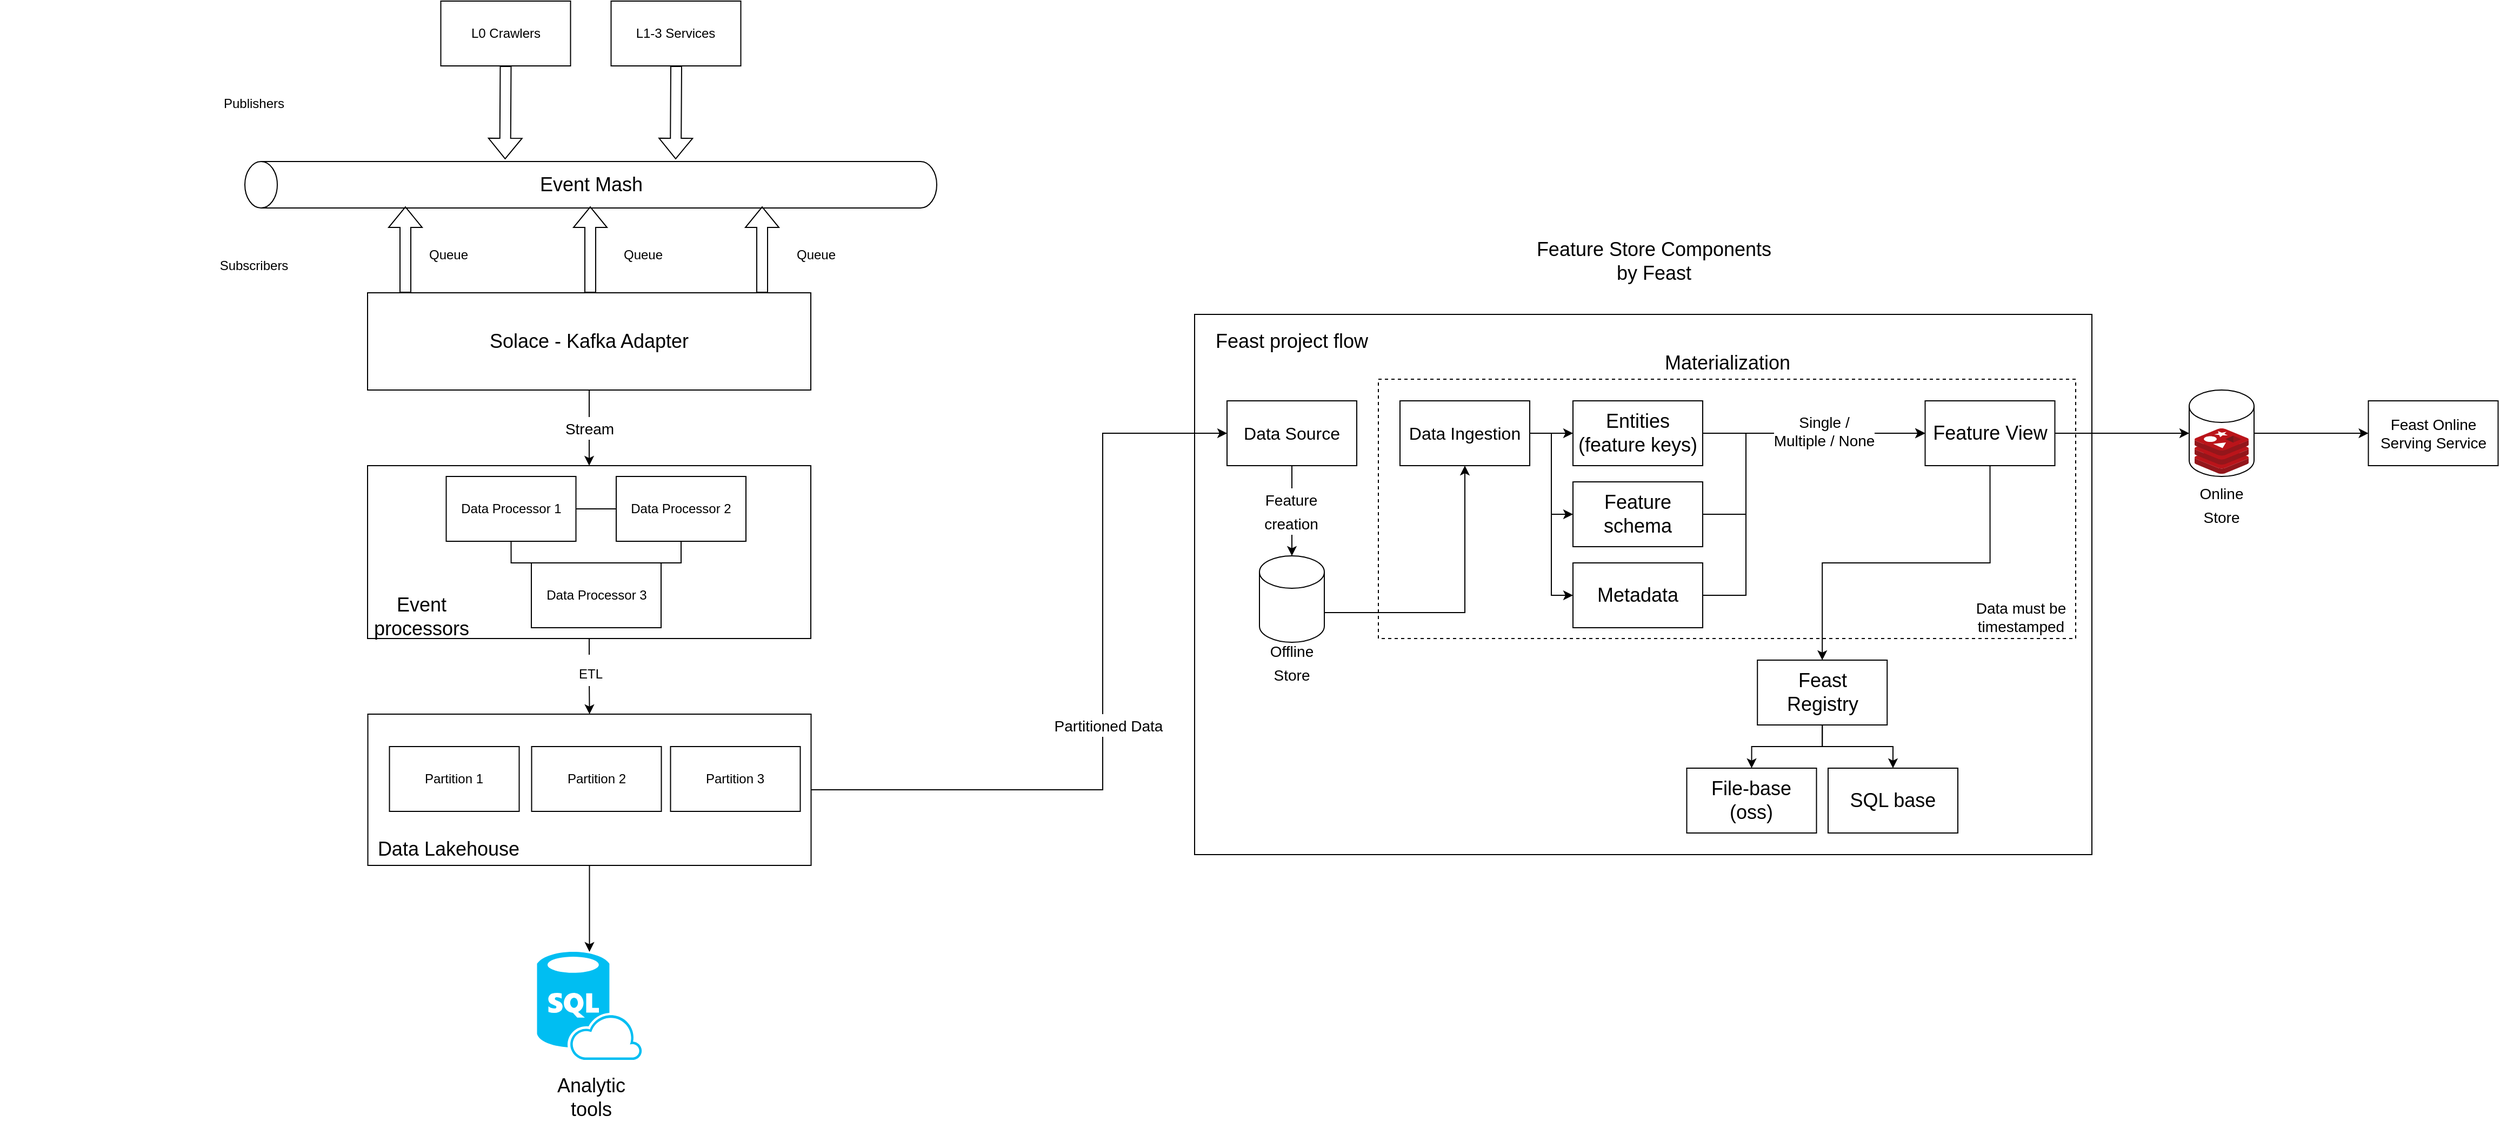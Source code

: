 <mxfile version="20.5.1" type="github">
  <diagram id="a7gbFWGGzf8Zfr4ufiJH" name="Page-1">
    <mxGraphModel dx="1501" dy="1389" grid="1" gridSize="10" guides="1" tooltips="1" connect="1" arrows="1" fold="1" page="1" pageScale="1" pageWidth="1654" pageHeight="1169" math="0" shadow="0">
      <root>
        <mxCell id="0" />
        <mxCell id="1" parent="0" />
        <mxCell id="3eLNF5xgnCl6N7QSNLwA-101" value="" style="rounded=0;whiteSpace=wrap;html=1;fontSize=18;" vertex="1" parent="1">
          <mxGeometry x="1275" y="320" width="830" height="500" as="geometry" />
        </mxCell>
        <mxCell id="3eLNF5xgnCl6N7QSNLwA-135" value="" style="rounded=0;whiteSpace=wrap;html=1;fontSize=14;dashed=1;" vertex="1" parent="1">
          <mxGeometry x="1445" y="380" width="645" height="240" as="geometry" />
        </mxCell>
        <mxCell id="3eLNF5xgnCl6N7QSNLwA-1" value="" style="shape=cylinder3;whiteSpace=wrap;html=1;boundedLbl=1;backgroundOutline=1;size=15;rotation=-90;" vertex="1" parent="1">
          <mxGeometry x="695" y="-120" width="43" height="640" as="geometry" />
        </mxCell>
        <mxCell id="3eLNF5xgnCl6N7QSNLwA-2" value="&lt;font style=&quot;font-size: 18px;&quot;&gt;Event Mash&lt;/font&gt;" style="text;html=1;strokeColor=none;fillColor=none;align=center;verticalAlign=middle;whiteSpace=wrap;rounded=0;" vertex="1" parent="1">
          <mxGeometry x="647.25" y="187.5" width="139.5" height="25" as="geometry" />
        </mxCell>
        <mxCell id="3eLNF5xgnCl6N7QSNLwA-3" value="" style="shape=flexArrow;endArrow=classic;html=1;rounded=0;" edge="1" parent="1">
          <mxGeometry width="50" height="50" relative="1" as="geometry">
            <mxPoint x="545" y="300" as="sourcePoint" />
            <mxPoint x="545" y="220" as="targetPoint" />
          </mxGeometry>
        </mxCell>
        <mxCell id="3eLNF5xgnCl6N7QSNLwA-4" value="Queue" style="text;html=1;strokeColor=none;fillColor=none;align=center;verticalAlign=middle;whiteSpace=wrap;rounded=0;" vertex="1" parent="1">
          <mxGeometry x="555" y="250" width="60" height="30" as="geometry" />
        </mxCell>
        <mxCell id="3eLNF5xgnCl6N7QSNLwA-5" value="" style="shape=flexArrow;endArrow=classic;html=1;rounded=0;" edge="1" parent="1">
          <mxGeometry width="50" height="50" relative="1" as="geometry">
            <mxPoint x="716" y="300" as="sourcePoint" />
            <mxPoint x="716" y="220" as="targetPoint" />
          </mxGeometry>
        </mxCell>
        <mxCell id="3eLNF5xgnCl6N7QSNLwA-6" value="Queue" style="text;html=1;strokeColor=none;fillColor=none;align=center;verticalAlign=middle;whiteSpace=wrap;rounded=0;" vertex="1" parent="1">
          <mxGeometry x="895" y="250" width="60" height="30" as="geometry" />
        </mxCell>
        <mxCell id="3eLNF5xgnCl6N7QSNLwA-7" value="" style="shape=flexArrow;endArrow=classic;html=1;rounded=0;" edge="1" parent="1">
          <mxGeometry width="50" height="50" relative="1" as="geometry">
            <mxPoint x="875" y="300" as="sourcePoint" />
            <mxPoint x="875" y="220" as="targetPoint" />
          </mxGeometry>
        </mxCell>
        <mxCell id="3eLNF5xgnCl6N7QSNLwA-8" value="Queue" style="text;html=1;strokeColor=none;fillColor=none;align=center;verticalAlign=middle;whiteSpace=wrap;rounded=0;" vertex="1" parent="1">
          <mxGeometry x="735" y="250" width="60" height="30" as="geometry" />
        </mxCell>
        <mxCell id="3eLNF5xgnCl6N7QSNLwA-9" value="" style="shape=image;verticalLabelPosition=bottom;labelBackgroundColor=default;verticalAlign=top;aspect=fixed;imageAspect=0;image=https://solace.com/wp-content/uploads/2019/01/Solace-logo-green.png;" vertex="1" parent="1">
          <mxGeometry x="1055" y="176.47" width="170" height="47.07" as="geometry" />
        </mxCell>
        <mxCell id="3eLNF5xgnCl6N7QSNLwA-10" value="L0 Crawlers" style="rounded=0;whiteSpace=wrap;html=1;" vertex="1" parent="1">
          <mxGeometry x="577.75" y="30" width="120" height="60" as="geometry" />
        </mxCell>
        <mxCell id="3eLNF5xgnCl6N7QSNLwA-11" value="L1-3 Services" style="rounded=0;whiteSpace=wrap;html=1;" vertex="1" parent="1">
          <mxGeometry x="735.25" y="30" width="120" height="60" as="geometry" />
        </mxCell>
        <mxCell id="3eLNF5xgnCl6N7QSNLwA-12" value="" style="shape=flexArrow;endArrow=classic;html=1;rounded=0;exitX=0.5;exitY=1;exitDx=0;exitDy=0;" edge="1" parent="1" source="3eLNF5xgnCl6N7QSNLwA-10">
          <mxGeometry width="50" height="50" relative="1" as="geometry">
            <mxPoint x="637.25" y="76.47" as="sourcePoint" />
            <mxPoint x="637.25" y="176.47" as="targetPoint" />
          </mxGeometry>
        </mxCell>
        <mxCell id="3eLNF5xgnCl6N7QSNLwA-13" value="" style="shape=flexArrow;endArrow=classic;html=1;rounded=0;exitX=0.5;exitY=1;exitDx=0;exitDy=0;" edge="1" parent="1">
          <mxGeometry width="50" height="50" relative="1" as="geometry">
            <mxPoint x="795.5" y="90" as="sourcePoint" />
            <mxPoint x="795" y="176.47" as="targetPoint" />
          </mxGeometry>
        </mxCell>
        <mxCell id="3eLNF5xgnCl6N7QSNLwA-46" style="edgeStyle=orthogonalEdgeStyle;rounded=0;orthogonalLoop=1;jettySize=auto;html=1;exitX=0.5;exitY=1;exitDx=0;exitDy=0;endArrow=classic;endFill=1;" edge="1" parent="1" source="3eLNF5xgnCl6N7QSNLwA-14" target="3eLNF5xgnCl6N7QSNLwA-45">
          <mxGeometry relative="1" as="geometry" />
        </mxCell>
        <mxCell id="3eLNF5xgnCl6N7QSNLwA-58" value="&lt;font style=&quot;font-size: 12px;&quot;&gt;ETL&lt;/font&gt;" style="edgeLabel;html=1;align=center;verticalAlign=middle;resizable=0;points=[];fontSize=24;" vertex="1" connectable="0" parent="3eLNF5xgnCl6N7QSNLwA-46">
          <mxGeometry x="-0.182" y="1" relative="1" as="geometry">
            <mxPoint as="offset" />
          </mxGeometry>
        </mxCell>
        <mxCell id="3eLNF5xgnCl6N7QSNLwA-14" value="" style="rounded=0;whiteSpace=wrap;html=1;" vertex="1" parent="1">
          <mxGeometry x="510" y="460" width="410" height="160" as="geometry" />
        </mxCell>
        <mxCell id="3eLNF5xgnCl6N7QSNLwA-23" style="edgeStyle=orthogonalEdgeStyle;rounded=0;orthogonalLoop=1;jettySize=auto;html=1;exitX=1;exitY=0.5;exitDx=0;exitDy=0;endArrow=none;endFill=0;" edge="1" parent="1" source="3eLNF5xgnCl6N7QSNLwA-15" target="3eLNF5xgnCl6N7QSNLwA-16">
          <mxGeometry relative="1" as="geometry" />
        </mxCell>
        <mxCell id="3eLNF5xgnCl6N7QSNLwA-24" style="edgeStyle=orthogonalEdgeStyle;rounded=0;orthogonalLoop=1;jettySize=auto;html=1;exitX=0.5;exitY=1;exitDx=0;exitDy=0;entryX=0.5;entryY=0;entryDx=0;entryDy=0;endArrow=none;endFill=0;" edge="1" parent="1" source="3eLNF5xgnCl6N7QSNLwA-15" target="3eLNF5xgnCl6N7QSNLwA-17">
          <mxGeometry relative="1" as="geometry" />
        </mxCell>
        <mxCell id="3eLNF5xgnCl6N7QSNLwA-15" value="Data Processor 1" style="rounded=0;whiteSpace=wrap;html=1;" vertex="1" parent="1">
          <mxGeometry x="582.75" y="470" width="120" height="60" as="geometry" />
        </mxCell>
        <mxCell id="3eLNF5xgnCl6N7QSNLwA-25" style="edgeStyle=orthogonalEdgeStyle;rounded=0;orthogonalLoop=1;jettySize=auto;html=1;exitX=0.5;exitY=1;exitDx=0;exitDy=0;entryX=0.821;entryY=0;entryDx=0;entryDy=0;entryPerimeter=0;endArrow=none;endFill=0;" edge="1" parent="1" source="3eLNF5xgnCl6N7QSNLwA-16" target="3eLNF5xgnCl6N7QSNLwA-17">
          <mxGeometry relative="1" as="geometry" />
        </mxCell>
        <mxCell id="3eLNF5xgnCl6N7QSNLwA-16" value="Data Processor 2" style="rounded=0;whiteSpace=wrap;html=1;" vertex="1" parent="1">
          <mxGeometry x="740" y="470" width="120" height="60" as="geometry" />
        </mxCell>
        <mxCell id="3eLNF5xgnCl6N7QSNLwA-17" value="Data Processor 3" style="rounded=0;whiteSpace=wrap;html=1;" vertex="1" parent="1">
          <mxGeometry x="661.5" y="550" width="120" height="60" as="geometry" />
        </mxCell>
        <mxCell id="3eLNF5xgnCl6N7QSNLwA-19" value="Publishers" style="text;html=1;strokeColor=none;fillColor=none;align=center;verticalAlign=middle;whiteSpace=wrap;rounded=0;" vertex="1" parent="1">
          <mxGeometry x="375" y="110" width="60" height="30" as="geometry" />
        </mxCell>
        <mxCell id="3eLNF5xgnCl6N7QSNLwA-20" value="Subscribers" style="text;html=1;strokeColor=none;fillColor=none;align=center;verticalAlign=middle;whiteSpace=wrap;rounded=0;" vertex="1" parent="1">
          <mxGeometry x="375" y="260" width="60" height="30" as="geometry" />
        </mxCell>
        <mxCell id="3eLNF5xgnCl6N7QSNLwA-28" value="&lt;font style=&quot;font-size: 18px;&quot;&gt;Event&lt;br&gt;processors&lt;/font&gt;" style="text;html=1;strokeColor=none;fillColor=none;align=center;verticalAlign=middle;whiteSpace=wrap;rounded=0;" vertex="1" parent="1">
          <mxGeometry x="485.25" y="585" width="150" height="30" as="geometry" />
        </mxCell>
        <mxCell id="3eLNF5xgnCl6N7QSNLwA-33" value="" style="shape=image;verticalLabelPosition=bottom;labelBackgroundColor=default;verticalAlign=top;aspect=fixed;imageAspect=0;image=https://avatars.githubusercontent.com/u/57027613?s=280&amp;v=4;" vertex="1" parent="1">
          <mxGeometry x="2000" y="176.47" width="110" height="110" as="geometry" />
        </mxCell>
        <mxCell id="3eLNF5xgnCl6N7QSNLwA-84" style="edgeStyle=orthogonalEdgeStyle;rounded=0;orthogonalLoop=1;jettySize=auto;html=1;exitX=1;exitY=0.5;exitDx=0;exitDy=0;entryX=0;entryY=0.5;entryDx=0;entryDy=0;fontSize=18;startArrow=none;startFill=0;endArrow=classic;endFill=1;" edge="1" parent="1" source="3eLNF5xgnCl6N7QSNLwA-45" target="3eLNF5xgnCl6N7QSNLwA-97">
          <mxGeometry relative="1" as="geometry">
            <mxPoint x="1275.8" y="546.7" as="targetPoint" />
            <Array as="points">
              <mxPoint x="1190" y="760" />
              <mxPoint x="1190" y="430" />
            </Array>
          </mxGeometry>
        </mxCell>
        <mxCell id="3eLNF5xgnCl6N7QSNLwA-85" value="&lt;font style=&quot;font-size: 14px;&quot;&gt;Partitioned Data&lt;/font&gt;" style="edgeLabel;html=1;align=center;verticalAlign=middle;resizable=0;points=[];fontSize=18;" vertex="1" connectable="0" parent="3eLNF5xgnCl6N7QSNLwA-84">
          <mxGeometry x="-0.076" y="-3" relative="1" as="geometry">
            <mxPoint x="2" as="offset" />
          </mxGeometry>
        </mxCell>
        <mxCell id="3eLNF5xgnCl6N7QSNLwA-89" style="edgeStyle=orthogonalEdgeStyle;rounded=0;orthogonalLoop=1;jettySize=auto;html=1;fontSize=18;startArrow=none;startFill=0;endArrow=classic;endFill=1;" edge="1" parent="1" source="3eLNF5xgnCl6N7QSNLwA-45" target="3eLNF5xgnCl6N7QSNLwA-88">
          <mxGeometry relative="1" as="geometry" />
        </mxCell>
        <mxCell id="3eLNF5xgnCl6N7QSNLwA-45" value="" style="rounded=0;whiteSpace=wrap;html=1;" vertex="1" parent="1">
          <mxGeometry x="510.25" y="690" width="410" height="140" as="geometry" />
        </mxCell>
        <mxCell id="3eLNF5xgnCl6N7QSNLwA-47" value="Partition 1" style="rounded=0;whiteSpace=wrap;html=1;" vertex="1" parent="1">
          <mxGeometry x="530.25" y="720" width="120" height="60" as="geometry" />
        </mxCell>
        <mxCell id="3eLNF5xgnCl6N7QSNLwA-48" value="Partition 2" style="rounded=0;whiteSpace=wrap;html=1;" vertex="1" parent="1">
          <mxGeometry x="661.75" y="720" width="120" height="60" as="geometry" />
        </mxCell>
        <mxCell id="3eLNF5xgnCl6N7QSNLwA-49" value="Partition 3" style="rounded=0;whiteSpace=wrap;html=1;" vertex="1" parent="1">
          <mxGeometry x="790.25" y="720" width="120" height="60" as="geometry" />
        </mxCell>
        <mxCell id="3eLNF5xgnCl6N7QSNLwA-50" value="&lt;font style=&quot;font-size: 18px;&quot;&gt;Data Lakehouse&lt;/font&gt;" style="text;html=1;strokeColor=none;fillColor=none;align=center;verticalAlign=middle;whiteSpace=wrap;rounded=0;" vertex="1" parent="1">
          <mxGeometry x="510.25" y="800" width="149.75" height="30" as="geometry" />
        </mxCell>
        <mxCell id="3eLNF5xgnCl6N7QSNLwA-53" value="" style="shape=image;verticalLabelPosition=bottom;labelBackgroundColor=default;verticalAlign=top;aspect=fixed;imageAspect=0;image=https://upload.wikimedia.org/wikipedia/commons/thumb/4/47/Apache_Parquet_logo.svg/2560px-Apache_Parquet_logo.svg.png;" vertex="1" parent="1">
          <mxGeometry x="790.25" y="800" width="120" height="24.46" as="geometry" />
        </mxCell>
        <mxCell id="3eLNF5xgnCl6N7QSNLwA-54" value="" style="shape=image;verticalLabelPosition=bottom;labelBackgroundColor=default;verticalAlign=top;aspect=fixed;imageAspect=0;image=https://blog.knoldus.com/wp-content/uploads/2022/03/spark_streaming_logo.png;" vertex="1" parent="1">
          <mxGeometry x="940" y="476.92" width="200" height="126.15" as="geometry" />
        </mxCell>
        <mxCell id="3eLNF5xgnCl6N7QSNLwA-65" value="&lt;font style=&quot;font-size: 14px;&quot;&gt;Stream&lt;/font&gt;" style="edgeStyle=orthogonalEdgeStyle;rounded=0;orthogonalLoop=1;jettySize=auto;html=1;exitX=0.5;exitY=1;exitDx=0;exitDy=0;fontSize=18;endArrow=classic;endFill=1;" edge="1" parent="1" source="3eLNF5xgnCl6N7QSNLwA-63" target="3eLNF5xgnCl6N7QSNLwA-14">
          <mxGeometry relative="1" as="geometry" />
        </mxCell>
        <mxCell id="3eLNF5xgnCl6N7QSNLwA-63" value="&lt;font style=&quot;font-size: 18px;&quot;&gt;Solace - Kafka Adapter&lt;/font&gt;" style="rounded=0;whiteSpace=wrap;html=1;fontSize=12;align=center;" vertex="1" parent="1">
          <mxGeometry x="510" y="300" width="410" height="90" as="geometry" />
        </mxCell>
        <mxCell id="3eLNF5xgnCl6N7QSNLwA-64" value="" style="shape=image;verticalLabelPosition=bottom;labelBackgroundColor=default;verticalAlign=top;aspect=fixed;imageAspect=0;image=https://upload.wikimedia.org/wikipedia/commons/thumb/5/53/Apache_kafka_wordtype.svg/2560px-Apache_kafka_wordtype.svg.png;" vertex="1" parent="1">
          <mxGeometry x="940" y="300" width="190" height="95" as="geometry" />
        </mxCell>
        <mxCell id="3eLNF5xgnCl6N7QSNLwA-67" value="" style="shape=image;verticalLabelPosition=bottom;labelBackgroundColor=default;verticalAlign=top;aspect=fixed;imageAspect=0;image=https://www.katacoda.com/kubeflow/avatar;" vertex="1" parent="1">
          <mxGeometry x="170" y="650" width="140" height="140" as="geometry" />
        </mxCell>
        <mxCell id="3eLNF5xgnCl6N7QSNLwA-130" style="edgeStyle=orthogonalEdgeStyle;rounded=0;orthogonalLoop=1;jettySize=auto;html=1;exitX=1;exitY=0.5;exitDx=0;exitDy=0;exitPerimeter=0;fontSize=14;startArrow=none;startFill=0;endArrow=classic;endFill=1;" edge="1" parent="1" source="3eLNF5xgnCl6N7QSNLwA-71" target="3eLNF5xgnCl6N7QSNLwA-129">
          <mxGeometry relative="1" as="geometry" />
        </mxCell>
        <mxCell id="3eLNF5xgnCl6N7QSNLwA-71" value="" style="shape=cylinder3;whiteSpace=wrap;html=1;boundedLbl=1;backgroundOutline=1;size=15;fontSize=18;" vertex="1" parent="1">
          <mxGeometry x="2195" y="390" width="60" height="80" as="geometry" />
        </mxCell>
        <mxCell id="3eLNF5xgnCl6N7QSNLwA-72" value="&lt;font style=&quot;font-size: 14px;&quot;&gt;Online Store&lt;/font&gt;" style="text;html=1;strokeColor=none;fillColor=none;align=center;verticalAlign=middle;whiteSpace=wrap;rounded=0;fontSize=18;" vertex="1" parent="1">
          <mxGeometry x="2195" y="481" width="60" height="30" as="geometry" />
        </mxCell>
        <mxCell id="3eLNF5xgnCl6N7QSNLwA-73" value="" style="sketch=0;aspect=fixed;html=1;points=[];align=center;image;fontSize=12;image=img/lib/mscae/Cache_Redis_Product.svg;" vertex="1" parent="1">
          <mxGeometry x="2200" y="425.5" width="50" height="42" as="geometry" />
        </mxCell>
        <mxCell id="3eLNF5xgnCl6N7QSNLwA-78" value="Feature Store Components by Feast" style="text;html=1;strokeColor=none;fillColor=none;align=center;verticalAlign=middle;whiteSpace=wrap;rounded=0;fontSize=18;" vertex="1" parent="1">
          <mxGeometry x="1585" y="256.47" width="230" height="30" as="geometry" />
        </mxCell>
        <mxCell id="3eLNF5xgnCl6N7QSNLwA-106" style="edgeStyle=orthogonalEdgeStyle;rounded=0;orthogonalLoop=1;jettySize=auto;html=1;exitX=0.5;exitY=1;exitDx=0;exitDy=0;entryX=0.5;entryY=0;entryDx=0;entryDy=0;fontSize=18;startArrow=none;startFill=0;endArrow=classic;endFill=1;" edge="1" parent="1" source="3eLNF5xgnCl6N7QSNLwA-86" target="3eLNF5xgnCl6N7QSNLwA-104">
          <mxGeometry relative="1" as="geometry" />
        </mxCell>
        <mxCell id="3eLNF5xgnCl6N7QSNLwA-107" style="edgeStyle=orthogonalEdgeStyle;rounded=0;orthogonalLoop=1;jettySize=auto;html=1;exitX=0.5;exitY=1;exitDx=0;exitDy=0;entryX=0.5;entryY=0;entryDx=0;entryDy=0;fontSize=18;startArrow=none;startFill=0;endArrow=classic;endFill=1;" edge="1" parent="1" source="3eLNF5xgnCl6N7QSNLwA-86" target="3eLNF5xgnCl6N7QSNLwA-105">
          <mxGeometry relative="1" as="geometry" />
        </mxCell>
        <mxCell id="3eLNF5xgnCl6N7QSNLwA-86" value="Feast&lt;br&gt;Registry" style="rounded=0;whiteSpace=wrap;html=1;fontSize=18;" vertex="1" parent="1">
          <mxGeometry x="1795.62" y="640" width="120" height="60" as="geometry" />
        </mxCell>
        <mxCell id="3eLNF5xgnCl6N7QSNLwA-88" value="" style="verticalLabelPosition=bottom;html=1;verticalAlign=top;align=center;strokeColor=none;fillColor=#00BEF2;shape=mxgraph.azure.sql_database_sql_azure;fontSize=18;" vertex="1" parent="1">
          <mxGeometry x="666.75" y="910" width="97" height="100" as="geometry" />
        </mxCell>
        <mxCell id="3eLNF5xgnCl6N7QSNLwA-90" value="Analytic tools" style="text;html=1;strokeColor=none;fillColor=none;align=center;verticalAlign=middle;whiteSpace=wrap;rounded=0;fontSize=18;" vertex="1" parent="1">
          <mxGeometry x="687" y="1030" width="60" height="30" as="geometry" />
        </mxCell>
        <mxCell id="3eLNF5xgnCl6N7QSNLwA-99" style="edgeStyle=orthogonalEdgeStyle;rounded=0;orthogonalLoop=1;jettySize=auto;html=1;exitX=1;exitY=0.5;exitDx=0;exitDy=0;entryX=0;entryY=0.5;entryDx=0;entryDy=0;fontSize=18;startArrow=none;startFill=0;endArrow=classic;endFill=1;" edge="1" parent="1" source="3eLNF5xgnCl6N7QSNLwA-92" target="3eLNF5xgnCl6N7QSNLwA-96">
          <mxGeometry relative="1" as="geometry" />
        </mxCell>
        <mxCell id="3eLNF5xgnCl6N7QSNLwA-109" style="edgeStyle=orthogonalEdgeStyle;rounded=0;orthogonalLoop=1;jettySize=auto;html=1;exitX=1;exitY=0.5;exitDx=0;exitDy=0;entryX=0;entryY=0.5;entryDx=0;entryDy=0;fontSize=18;startArrow=none;startFill=0;endArrow=classic;endFill=1;" edge="1" parent="1" source="3eLNF5xgnCl6N7QSNLwA-92" target="3eLNF5xgnCl6N7QSNLwA-108">
          <mxGeometry relative="1" as="geometry" />
        </mxCell>
        <mxCell id="3eLNF5xgnCl6N7QSNLwA-111" style="edgeStyle=orthogonalEdgeStyle;rounded=0;orthogonalLoop=1;jettySize=auto;html=1;exitX=1;exitY=0.5;exitDx=0;exitDy=0;entryX=0;entryY=0.5;entryDx=0;entryDy=0;fontSize=18;startArrow=none;startFill=0;endArrow=classic;endFill=1;" edge="1" parent="1" source="3eLNF5xgnCl6N7QSNLwA-92" target="3eLNF5xgnCl6N7QSNLwA-110">
          <mxGeometry relative="1" as="geometry" />
        </mxCell>
        <mxCell id="3eLNF5xgnCl6N7QSNLwA-92" value="&lt;font style=&quot;font-size: 16px;&quot;&gt;Data Ingestion&lt;/font&gt;" style="rounded=0;whiteSpace=wrap;html=1;fontSize=18;" vertex="1" parent="1">
          <mxGeometry x="1465" y="400" width="120" height="60" as="geometry" />
        </mxCell>
        <mxCell id="3eLNF5xgnCl6N7QSNLwA-113" style="edgeStyle=orthogonalEdgeStyle;rounded=0;orthogonalLoop=1;jettySize=auto;html=1;exitX=1;exitY=0.5;exitDx=0;exitDy=0;entryX=0;entryY=0.5;entryDx=0;entryDy=0;fontSize=18;startArrow=none;startFill=0;endArrow=classic;endFill=1;" edge="1" parent="1" source="3eLNF5xgnCl6N7QSNLwA-96" target="3eLNF5xgnCl6N7QSNLwA-112">
          <mxGeometry relative="1" as="geometry" />
        </mxCell>
        <mxCell id="3eLNF5xgnCl6N7QSNLwA-96" value="&lt;font style=&quot;font-size: 18px;&quot;&gt;Entities (feature keys)&lt;/font&gt;" style="rounded=0;whiteSpace=wrap;html=1;fontSize=12;" vertex="1" parent="1">
          <mxGeometry x="1625" y="400" width="120" height="60" as="geometry" />
        </mxCell>
        <mxCell id="3eLNF5xgnCl6N7QSNLwA-134" style="edgeStyle=orthogonalEdgeStyle;rounded=0;orthogonalLoop=1;jettySize=auto;html=1;exitX=0.5;exitY=1;exitDx=0;exitDy=0;fontSize=14;startArrow=none;startFill=0;endArrow=classic;endFill=1;" edge="1" parent="1" source="3eLNF5xgnCl6N7QSNLwA-97" target="3eLNF5xgnCl6N7QSNLwA-125">
          <mxGeometry relative="1" as="geometry" />
        </mxCell>
        <mxCell id="3eLNF5xgnCl6N7QSNLwA-138" value="&lt;font style=&quot;font-size: 14px;&quot;&gt;Feature&lt;br&gt;creation&lt;/font&gt;" style="edgeLabel;html=1;align=center;verticalAlign=middle;resizable=0;points=[];fontSize=18;" vertex="1" connectable="0" parent="3eLNF5xgnCl6N7QSNLwA-134">
          <mxGeometry x="-0.005" y="-1" relative="1" as="geometry">
            <mxPoint as="offset" />
          </mxGeometry>
        </mxCell>
        <mxCell id="3eLNF5xgnCl6N7QSNLwA-97" value="&lt;font style=&quot;font-size: 16px;&quot;&gt;Data Source&lt;/font&gt;" style="rounded=0;whiteSpace=wrap;html=1;fontSize=18;" vertex="1" parent="1">
          <mxGeometry x="1305" y="400" width="120" height="60" as="geometry" />
        </mxCell>
        <mxCell id="3eLNF5xgnCl6N7QSNLwA-102" value="Feast project flow" style="text;html=1;strokeColor=none;fillColor=none;align=center;verticalAlign=middle;whiteSpace=wrap;rounded=0;fontSize=18;" vertex="1" parent="1">
          <mxGeometry x="1285" y="330" width="160" height="30" as="geometry" />
        </mxCell>
        <mxCell id="3eLNF5xgnCl6N7QSNLwA-104" value="File-base&lt;br&gt;(oss)" style="rounded=0;whiteSpace=wrap;html=1;fontSize=18;" vertex="1" parent="1">
          <mxGeometry x="1730.25" y="740" width="120" height="60" as="geometry" />
        </mxCell>
        <mxCell id="3eLNF5xgnCl6N7QSNLwA-105" value="SQL base" style="rounded=0;whiteSpace=wrap;html=1;fontSize=18;" vertex="1" parent="1">
          <mxGeometry x="1861" y="740" width="120" height="60" as="geometry" />
        </mxCell>
        <mxCell id="3eLNF5xgnCl6N7QSNLwA-114" style="edgeStyle=orthogonalEdgeStyle;rounded=0;orthogonalLoop=1;jettySize=auto;html=1;exitX=1;exitY=0.5;exitDx=0;exitDy=0;entryX=0;entryY=0.5;entryDx=0;entryDy=0;fontSize=18;startArrow=none;startFill=0;endArrow=classic;endFill=1;" edge="1" parent="1" source="3eLNF5xgnCl6N7QSNLwA-108" target="3eLNF5xgnCl6N7QSNLwA-112">
          <mxGeometry relative="1" as="geometry">
            <Array as="points">
              <mxPoint x="1785" y="505" />
              <mxPoint x="1785" y="430" />
            </Array>
          </mxGeometry>
        </mxCell>
        <mxCell id="3eLNF5xgnCl6N7QSNLwA-108" value="&lt;font style=&quot;font-size: 18px;&quot;&gt;Feature schema&lt;/font&gt;" style="rounded=0;whiteSpace=wrap;html=1;fontSize=12;" vertex="1" parent="1">
          <mxGeometry x="1625" y="475" width="120" height="60" as="geometry" />
        </mxCell>
        <mxCell id="3eLNF5xgnCl6N7QSNLwA-115" style="edgeStyle=orthogonalEdgeStyle;rounded=0;orthogonalLoop=1;jettySize=auto;html=1;exitX=1;exitY=0.5;exitDx=0;exitDy=0;entryX=0;entryY=0.5;entryDx=0;entryDy=0;fontSize=18;startArrow=none;startFill=0;endArrow=classic;endFill=1;" edge="1" parent="1" source="3eLNF5xgnCl6N7QSNLwA-110" target="3eLNF5xgnCl6N7QSNLwA-112">
          <mxGeometry relative="1" as="geometry">
            <Array as="points">
              <mxPoint x="1785" y="580" />
              <mxPoint x="1785" y="430" />
            </Array>
          </mxGeometry>
        </mxCell>
        <mxCell id="3eLNF5xgnCl6N7QSNLwA-118" value="Single /&lt;br&gt;Multiple / None" style="edgeLabel;html=1;align=center;verticalAlign=middle;resizable=0;points=[];fontSize=14;" vertex="1" connectable="0" parent="3eLNF5xgnCl6N7QSNLwA-115">
          <mxGeometry x="0.473" y="2" relative="1" as="geometry">
            <mxPoint as="offset" />
          </mxGeometry>
        </mxCell>
        <mxCell id="3eLNF5xgnCl6N7QSNLwA-110" value="&lt;font style=&quot;font-size: 18px;&quot;&gt;Metadata&lt;/font&gt;" style="rounded=0;whiteSpace=wrap;html=1;fontSize=12;" vertex="1" parent="1">
          <mxGeometry x="1625" y="550" width="120" height="60" as="geometry" />
        </mxCell>
        <mxCell id="3eLNF5xgnCl6N7QSNLwA-123" style="edgeStyle=orthogonalEdgeStyle;rounded=0;orthogonalLoop=1;jettySize=auto;html=1;exitX=1;exitY=0.5;exitDx=0;exitDy=0;entryX=0;entryY=0.5;entryDx=0;entryDy=0;entryPerimeter=0;fontSize=14;startArrow=none;startFill=0;endArrow=classic;endFill=1;" edge="1" parent="1" source="3eLNF5xgnCl6N7QSNLwA-112" target="3eLNF5xgnCl6N7QSNLwA-71">
          <mxGeometry relative="1" as="geometry" />
        </mxCell>
        <mxCell id="3eLNF5xgnCl6N7QSNLwA-136" style="edgeStyle=orthogonalEdgeStyle;rounded=0;orthogonalLoop=1;jettySize=auto;html=1;exitX=0.5;exitY=1;exitDx=0;exitDy=0;fontSize=18;startArrow=none;startFill=0;endArrow=classic;endFill=1;" edge="1" parent="1" source="3eLNF5xgnCl6N7QSNLwA-112" target="3eLNF5xgnCl6N7QSNLwA-86">
          <mxGeometry relative="1" as="geometry" />
        </mxCell>
        <mxCell id="3eLNF5xgnCl6N7QSNLwA-112" value="Feature View" style="rounded=0;whiteSpace=wrap;html=1;fontSize=18;" vertex="1" parent="1">
          <mxGeometry x="1950.75" y="400" width="120" height="60" as="geometry" />
        </mxCell>
        <mxCell id="3eLNF5xgnCl6N7QSNLwA-119" value="Data must be timestamped" style="text;html=1;strokeColor=none;fillColor=none;align=center;verticalAlign=middle;whiteSpace=wrap;rounded=0;fontSize=14;" vertex="1" parent="1">
          <mxGeometry x="1989.25" y="585" width="100.75" height="30" as="geometry" />
        </mxCell>
        <mxCell id="3eLNF5xgnCl6N7QSNLwA-121" value="&lt;font style=&quot;font-size: 18px;&quot;&gt;Materialization&lt;/font&gt;" style="text;html=1;strokeColor=none;fillColor=none;align=center;verticalAlign=middle;whiteSpace=wrap;rounded=0;fontSize=14;" vertex="1" parent="1">
          <mxGeometry x="1737.5" y="350" width="60" height="30" as="geometry" />
        </mxCell>
        <mxCell id="3eLNF5xgnCl6N7QSNLwA-128" style="edgeStyle=orthogonalEdgeStyle;rounded=0;orthogonalLoop=1;jettySize=auto;html=1;exitX=1;exitY=0;exitDx=0;exitDy=52.5;exitPerimeter=0;entryX=0.5;entryY=1;entryDx=0;entryDy=0;fontSize=14;startArrow=none;startFill=0;endArrow=classic;endFill=1;" edge="1" parent="1" source="3eLNF5xgnCl6N7QSNLwA-125" target="3eLNF5xgnCl6N7QSNLwA-92">
          <mxGeometry relative="1" as="geometry" />
        </mxCell>
        <mxCell id="3eLNF5xgnCl6N7QSNLwA-125" value="" style="shape=cylinder3;whiteSpace=wrap;html=1;boundedLbl=1;backgroundOutline=1;size=15;fontSize=14;" vertex="1" parent="1">
          <mxGeometry x="1335" y="543.47" width="60" height="80" as="geometry" />
        </mxCell>
        <mxCell id="3eLNF5xgnCl6N7QSNLwA-126" value="&lt;font style=&quot;font-size: 14px;&quot;&gt;Offline&lt;br&gt;Store&lt;br&gt;&lt;/font&gt;" style="text;html=1;strokeColor=none;fillColor=none;align=center;verticalAlign=middle;whiteSpace=wrap;rounded=0;fontSize=18;" vertex="1" parent="1">
          <mxGeometry x="1335" y="626.54" width="60" height="30" as="geometry" />
        </mxCell>
        <mxCell id="3eLNF5xgnCl6N7QSNLwA-129" value="Feast Online Serving Service" style="rounded=0;whiteSpace=wrap;html=1;fontSize=14;" vertex="1" parent="1">
          <mxGeometry x="2360.75" y="400" width="120" height="60" as="geometry" />
        </mxCell>
      </root>
    </mxGraphModel>
  </diagram>
</mxfile>
